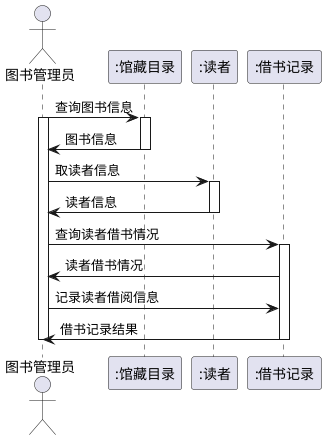 @startuml
actor admin as "图书管理员"
participant ":馆藏目录" as A
participant ":读者" as B
participant ":借书记录" as C
admin-> A: 查询图书信息
activate admin
activate A
admin <- A: 图书信息
deactivate A
admin -> B:取读者信息
activate B
B->admin:读者信息
deactivate B
admin->C:查询读者借书情况
activate C
C->admin:读者借书情况
admin -> C:记录读者借阅信息
C->admin:借书记录结果
deactivate C
deactivate admin
@enduml